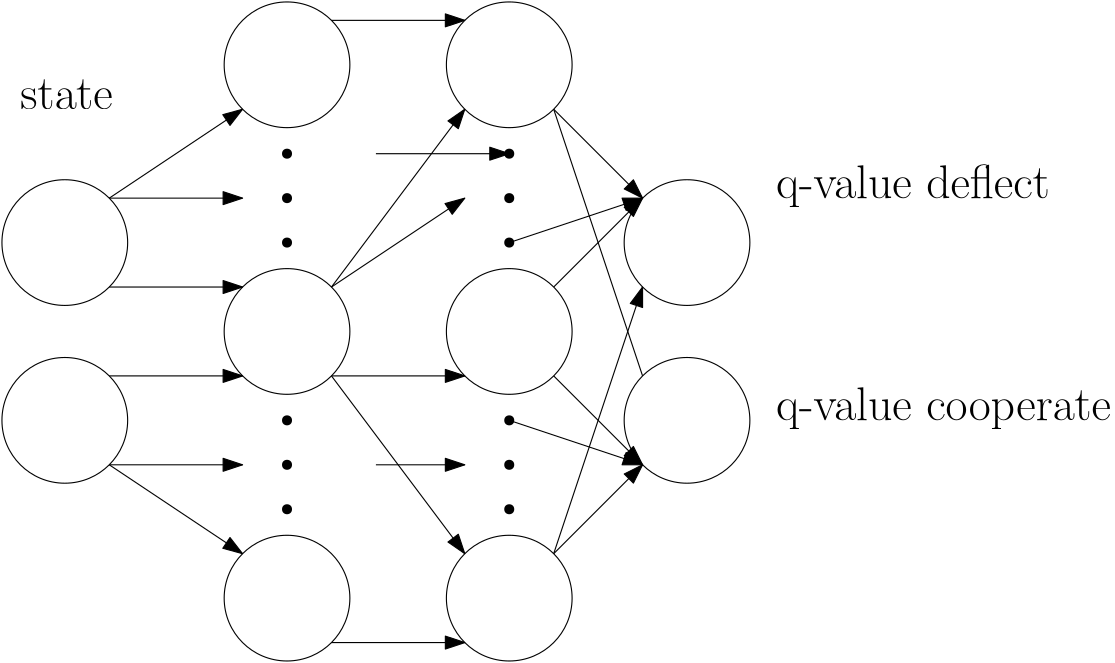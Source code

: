 <?xml version="1.0"?>
<!DOCTYPE ipe SYSTEM "ipe.dtd">
<ipe version="70212" creator="Ipe 7.2.13">
<info created="D:20220930114447" modified="D:20220930115327"/>
<ipestyle name="basic">
<symbol name="arrow/arc(spx)">
<path stroke="sym-stroke" fill="sym-stroke" pen="sym-pen">
0 0 m
-1 0.333 l
-1 -0.333 l
h
</path>
</symbol>
<symbol name="arrow/farc(spx)">
<path stroke="sym-stroke" fill="white" pen="sym-pen">
0 0 m
-1 0.333 l
-1 -0.333 l
h
</path>
</symbol>
<symbol name="arrow/ptarc(spx)">
<path stroke="sym-stroke" fill="sym-stroke" pen="sym-pen">
0 0 m
-1 0.333 l
-0.8 0 l
-1 -0.333 l
h
</path>
</symbol>
<symbol name="arrow/fptarc(spx)">
<path stroke="sym-stroke" fill="white" pen="sym-pen">
0 0 m
-1 0.333 l
-0.8 0 l
-1 -0.333 l
h
</path>
</symbol>
<symbol name="mark/circle(sx)" transformations="translations">
<path fill="sym-stroke">
0.6 0 0 0.6 0 0 e
0.4 0 0 0.4 0 0 e
</path>
</symbol>
<symbol name="mark/disk(sx)" transformations="translations">
<path fill="sym-stroke">
0.6 0 0 0.6 0 0 e
</path>
</symbol>
<symbol name="mark/fdisk(sfx)" transformations="translations">
<group>
<path fill="sym-fill">
0.5 0 0 0.5 0 0 e
</path>
<path fill="sym-stroke" fillrule="eofill">
0.6 0 0 0.6 0 0 e
0.4 0 0 0.4 0 0 e
</path>
</group>
</symbol>
<symbol name="mark/box(sx)" transformations="translations">
<path fill="sym-stroke" fillrule="eofill">
-0.6 -0.6 m
0.6 -0.6 l
0.6 0.6 l
-0.6 0.6 l
h
-0.4 -0.4 m
0.4 -0.4 l
0.4 0.4 l
-0.4 0.4 l
h
</path>
</symbol>
<symbol name="mark/square(sx)" transformations="translations">
<path fill="sym-stroke">
-0.6 -0.6 m
0.6 -0.6 l
0.6 0.6 l
-0.6 0.6 l
h
</path>
</symbol>
<symbol name="mark/fsquare(sfx)" transformations="translations">
<group>
<path fill="sym-fill">
-0.5 -0.5 m
0.5 -0.5 l
0.5 0.5 l
-0.5 0.5 l
h
</path>
<path fill="sym-stroke" fillrule="eofill">
-0.6 -0.6 m
0.6 -0.6 l
0.6 0.6 l
-0.6 0.6 l
h
-0.4 -0.4 m
0.4 -0.4 l
0.4 0.4 l
-0.4 0.4 l
h
</path>
</group>
</symbol>
<symbol name="mark/cross(sx)" transformations="translations">
<group>
<path fill="sym-stroke">
-0.43 -0.57 m
0.57 0.43 l
0.43 0.57 l
-0.57 -0.43 l
h
</path>
<path fill="sym-stroke">
-0.43 0.57 m
0.57 -0.43 l
0.43 -0.57 l
-0.57 0.43 l
h
</path>
</group>
</symbol>
<symbol name="arrow/fnormal(spx)">
<path stroke="sym-stroke" fill="white" pen="sym-pen">
0 0 m
-1 0.333 l
-1 -0.333 l
h
</path>
</symbol>
<symbol name="arrow/pointed(spx)">
<path stroke="sym-stroke" fill="sym-stroke" pen="sym-pen">
0 0 m
-1 0.333 l
-0.8 0 l
-1 -0.333 l
h
</path>
</symbol>
<symbol name="arrow/fpointed(spx)">
<path stroke="sym-stroke" fill="white" pen="sym-pen">
0 0 m
-1 0.333 l
-0.8 0 l
-1 -0.333 l
h
</path>
</symbol>
<symbol name="arrow/linear(spx)">
<path stroke="sym-stroke" pen="sym-pen">
-1 0.333 m
0 0 l
-1 -0.333 l
</path>
</symbol>
<symbol name="arrow/fdouble(spx)">
<path stroke="sym-stroke" fill="white" pen="sym-pen">
0 0 m
-1 0.333 l
-1 -0.333 l
h
-1 0 m
-2 0.333 l
-2 -0.333 l
h
</path>
</symbol>
<symbol name="arrow/double(spx)">
<path stroke="sym-stroke" fill="sym-stroke" pen="sym-pen">
0 0 m
-1 0.333 l
-1 -0.333 l
h
-1 0 m
-2 0.333 l
-2 -0.333 l
h
</path>
</symbol>
<pen name="heavier" value="0.8"/>
<pen name="fat" value="1.2"/>
<pen name="ultrafat" value="2"/>
<symbolsize name="large" value="5"/>
<symbolsize name="small" value="2"/>
<symbolsize name="tiny" value="1.1"/>
<arrowsize name="large" value="10"/>
<arrowsize name="small" value="5"/>
<arrowsize name="tiny" value="3"/>
<color name="red" value="1 0 0"/>
<color name="green" value="0 1 0"/>
<color name="blue" value="0 0 1"/>
<color name="yellow" value="1 1 0"/>
<color name="orange" value="1 0.647 0"/>
<color name="gold" value="1 0.843 0"/>
<color name="purple" value="0.627 0.125 0.941"/>
<color name="gray" value="0.745"/>
<color name="brown" value="0.647 0.165 0.165"/>
<color name="navy" value="0 0 0.502"/>
<color name="pink" value="1 0.753 0.796"/>
<color name="seagreen" value="0.18 0.545 0.341"/>
<color name="turquoise" value="0.251 0.878 0.816"/>
<color name="violet" value="0.933 0.51 0.933"/>
<color name="darkblue" value="0 0 0.545"/>
<color name="darkcyan" value="0 0.545 0.545"/>
<color name="darkgray" value="0.663"/>
<color name="darkgreen" value="0 0.392 0"/>
<color name="darkmagenta" value="0.545 0 0.545"/>
<color name="darkorange" value="1 0.549 0"/>
<color name="darkred" value="0.545 0 0"/>
<color name="lightblue" value="0.678 0.847 0.902"/>
<color name="lightcyan" value="0.878 1 1"/>
<color name="lightgray" value="0.827"/>
<color name="lightgreen" value="0.565 0.933 0.565"/>
<color name="lightyellow" value="1 1 0.878"/>
<dashstyle name="dashed" value="[4] 0"/>
<dashstyle name="dotted" value="[1 3] 0"/>
<dashstyle name="dash dotted" value="[4 2 1 2] 0"/>
<dashstyle name="dash dot dotted" value="[4 2 1 2 1 2] 0"/>
<textsize name="large" value="\large"/>
<textsize name="Large" value="\Large"/>
<textsize name="LARGE" value="\LARGE"/>
<textsize name="huge" value="\huge"/>
<textsize name="Huge" value="\Huge"/>
<textsize name="small" value="\small"/>
<textsize name="footnote" value="\footnotesize"/>
<textsize name="tiny" value="\tiny"/>
<textstyle name="center" begin="\begin{center}" end="\end{center}"/>
<textstyle name="itemize" begin="\begin{itemize}" end="\end{itemize}"/>
<textstyle name="item" begin="\begin{itemize}\item{}" end="\end{itemize}"/>
<gridsize name="4 pts" value="4"/>
<gridsize name="8 pts (~3 mm)" value="8"/>
<gridsize name="16 pts (~6 mm)" value="16"/>
<gridsize name="32 pts (~12 mm)" value="32"/>
<gridsize name="10 pts (~3.5 mm)" value="10"/>
<gridsize name="20 pts (~7 mm)" value="20"/>
<gridsize name="14 pts (~5 mm)" value="14"/>
<gridsize name="28 pts (~10 mm)" value="28"/>
<gridsize name="56 pts (~20 mm)" value="56"/>
<anglesize name="90 deg" value="90"/>
<anglesize name="60 deg" value="60"/>
<anglesize name="45 deg" value="45"/>
<anglesize name="30 deg" value="30"/>
<anglesize name="22.5 deg" value="22.5"/>
<opacity name="10%" value="0.1"/>
<opacity name="30%" value="0.3"/>
<opacity name="50%" value="0.5"/>
<opacity name="75%" value="0.75"/>
<tiling name="falling" angle="-60" step="4" width="1"/>
<tiling name="rising" angle="30" step="4" width="1"/>
</ipestyle>
<page>
<layer name="alpha"/>
<view layers="alpha" active="alpha"/>
<path layer="alpha" matrix="1 0 0 1 0 -64" stroke="black">
22.6274 0 0 22.6274 80 384 e
</path>
<path matrix="1 0 0 1 80 0" stroke="black">
22.6274 0 0 22.6274 80 384 e
</path>
<path matrix="1 0 0 1 160 0" stroke="black">
22.6274 0 0 22.6274 80 384 e
</path>
<path matrix="1 0 0 1 224 -64" stroke="black">
22.6274 0 0 22.6274 80 384 e
</path>
<path matrix="1 0 0 1 224 -128" stroke="black">
22.6274 0 0 22.6274 80 384 e
</path>
<path matrix="1 0 0 1 0 -128" stroke="black">
22.6274 0 0 22.6274 80 384 e
</path>
<path matrix="1 0 0 1 80 -192" stroke="black">
22.6274 0 0 22.6274 80 384 e
</path>
<path matrix="1 0 0 1 160 -192" stroke="black">
22.6274 0 0 22.6274 80 384 e
</path>
<path stroke="black" arrow="normal/normal">
96 336 m
144 368 l
</path>
<path stroke="black" arrow="normal/normal">
96 240 m
144 208 l
</path>
<path stroke="black" arrow="normal/normal">
256 368 m
288 336 l
</path>
<path stroke="black" arrow="normal/normal">
256 208 m
288 240 l
</path>
<path stroke="black" arrow="normal/normal">
256 208 m
288 304 l
</path>
<path stroke="black">
256 368 m
288 272 l
288 272 l
</path>
<path matrix="1 0 0 1 16 0" stroke="black">
22.6274 0 0 22.6274 144 288 e
</path>
<path matrix="1 0 0 1 96 0" stroke="black">
22.6274 0 0 22.6274 144 288 e
</path>
<path stroke="black" arrow="normal/normal">
96 304 m
144 304 l
</path>
<path stroke="black" arrow="normal/normal">
96 272 m
144 272 l
</path>
<path stroke="black" arrow="normal/normal">
176 304 m
224 368 l
</path>
<path stroke="black" arrow="normal/normal">
176 272 m
224 208 l
</path>
<path stroke="black" arrow="normal/normal">
176 272 m
224 272 l
</path>
<path stroke="black" arrow="normal/normal">
256 304 m
288 336 l
</path>
<path stroke="black" arrow="normal/normal">
256 272 m
288 240 l
</path>
<path stroke="black" arrow="normal/normal">
176 304 m
224 336 l
</path>
<path stroke="black" arrow="normal/normal">
96 336 m
144 336 l
</path>
<path stroke="black" arrow="normal/normal">
96 240 m
144 240 l
</path>
<path stroke="black" arrow="normal/normal">
192 240 m
224 240 l
</path>
<path stroke="black" arrow="normal/normal">
192 352 m
240 352 l
</path>
<use name="mark/disk(sx)" pos="160 352" size="normal" stroke="black"/>
<use name="mark/disk(sx)" pos="160 336" size="normal" stroke="black"/>
<use name="mark/disk(sx)" pos="160 256" size="normal" stroke="black"/>
<use name="mark/disk(sx)" pos="160 240" size="normal" stroke="black"/>
<use name="mark/disk(sx)" pos="160 224" size="normal" stroke="black"/>
<use name="mark/disk(sx)" pos="160 320" size="normal" stroke="black"/>
<use name="mark/disk(sx)" pos="240 352" size="normal" stroke="black"/>
<use name="mark/disk(sx)" pos="240 336" size="normal" stroke="black"/>
<use name="mark/disk(sx)" pos="240 320" size="normal" stroke="black"/>
<use name="mark/disk(sx)" pos="240 256" size="normal" stroke="black"/>
<use name="mark/disk(sx)" pos="240 240" size="normal" stroke="black"/>
<use name="mark/disk(sx)" pos="240 224" size="normal" stroke="black"/>
<path stroke="black" arrow="normal/normal">
176 176 m
224 176 l
</path>
<path stroke="black" arrow="normal/normal">
176 400 m
224 400 l
</path>
<text transformations="translations" pos="336 336" stroke="black" type="label" width="98.643" height="11.954" depth="3.35" valign="baseline" size="LARGE">q-value deflect</text>
<text transformations="translations" pos="336 256" stroke="black" type="label" width="120.729" height="11.954" depth="3.35" valign="baseline" size="LARGE">q-value cooperate</text>
<text transformations="translations" pos="64 368" stroke="black" type="label" width="33.271" height="10.587" depth="0" valign="baseline" size="LARGE">state</text>
<path stroke="black" arrow="normal/normal">
240 320 m
288 336 l
</path>
<path stroke="black" arrow="normal/normal">
240 256 m
288 240 l
</path>
</page>
</ipe>
